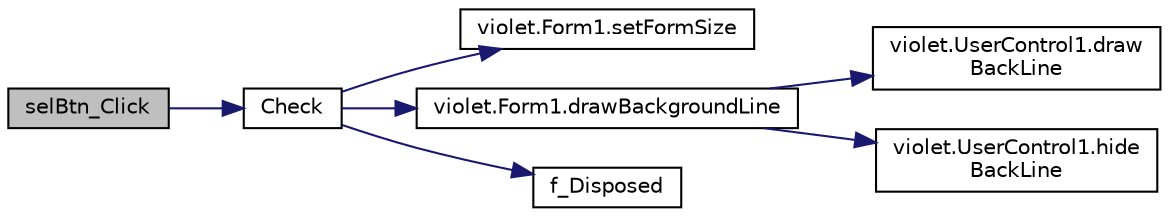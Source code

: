digraph "selBtn_Click"
{
 // LATEX_PDF_SIZE
  edge [fontname="Helvetica",fontsize="10",labelfontname="Helvetica",labelfontsize="10"];
  node [fontname="Helvetica",fontsize="10",shape=record];
  rankdir="LR";
  Node265 [label="selBtn_Click",height=0.2,width=0.4,color="black", fillcolor="grey75", style="filled", fontcolor="black",tooltip=" "];
  Node265 -> Node266 [color="midnightblue",fontsize="10",style="solid",fontname="Helvetica"];
  Node266 [label="Check",height=0.2,width=0.4,color="black", fillcolor="white", style="filled",URL="$classviolet_1_1Ribbon1.html#a8aa07d65426e7ce38b64e3f6fd17dd6c",tooltip=" "];
  Node266 -> Node267 [color="midnightblue",fontsize="10",style="solid",fontname="Helvetica"];
  Node267 [label="violet.Form1.setFormSize",height=0.2,width=0.4,color="black", fillcolor="white", style="filled",URL="$classviolet_1_1Form1.html#a66ada238a1e1de24fb7fa163a080a7e7",tooltip="取得設定用的畫布大小"];
  Node266 -> Node268 [color="midnightblue",fontsize="10",style="solid",fontname="Helvetica"];
  Node268 [label="violet.Form1.drawBackgroundLine",height=0.2,width=0.4,color="black", fillcolor="white", style="filled",URL="$classviolet_1_1Form1.html#a132ce6e73ab218f205bea0e580cdff3b",tooltip="繪製背景格線"];
  Node268 -> Node269 [color="midnightblue",fontsize="10",style="solid",fontname="Helvetica"];
  Node269 [label="violet.UserControl1.draw\lBackLine",height=0.2,width=0.4,color="black", fillcolor="white", style="filled",URL="$classviolet_1_1UserControl1.html#ade416bc121a3343d371e9ee79174f71b",tooltip="畫背景格線"];
  Node268 -> Node270 [color="midnightblue",fontsize="10",style="solid",fontname="Helvetica"];
  Node270 [label="violet.UserControl1.hide\lBackLine",height=0.2,width=0.4,color="black", fillcolor="white", style="filled",URL="$classviolet_1_1UserControl1.html#adcb2044e63bc071fd2ac2ea76c040972",tooltip=" "];
  Node266 -> Node271 [color="midnightblue",fontsize="10",style="solid",fontname="Helvetica"];
  Node271 [label="f_Disposed",height=0.2,width=0.4,color="black", fillcolor="white", style="filled",URL="$classviolet_1_1Ribbon1.html#acb15324b124bd9320875063b75ad293c",tooltip=" "];
}
